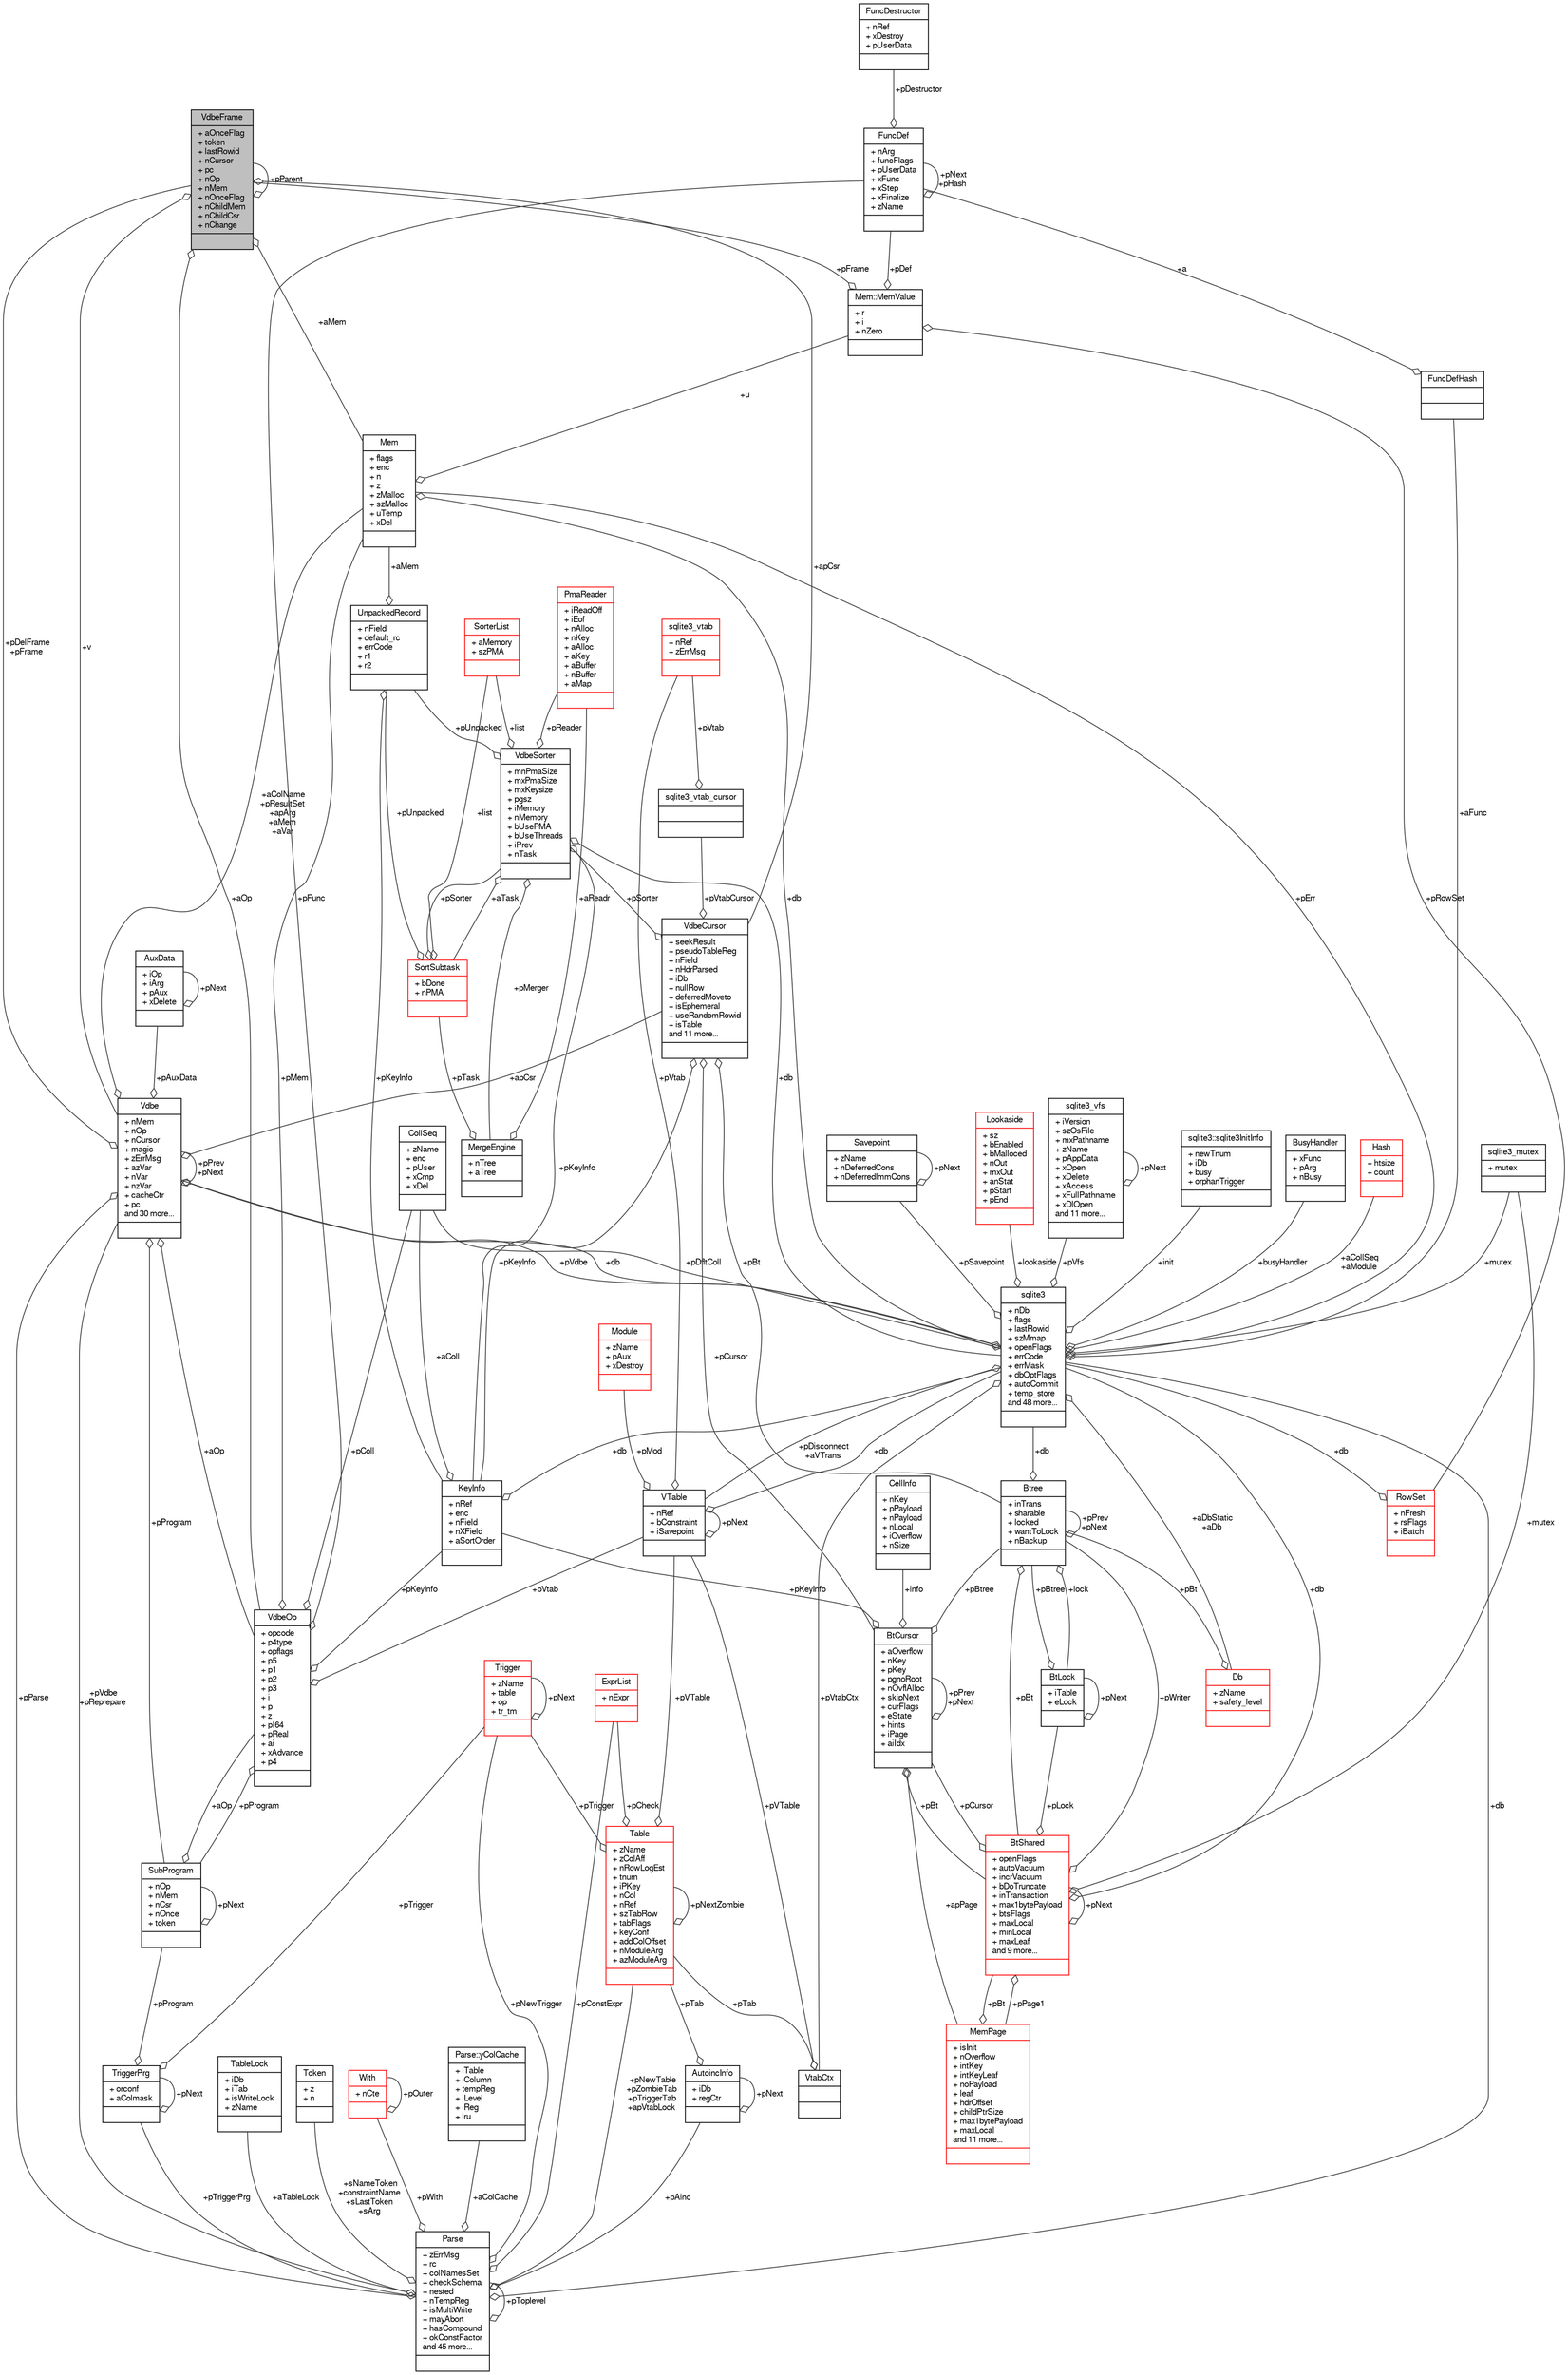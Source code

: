 digraph "VdbeFrame"
{
  edge [fontname="FreeSans",fontsize="10",labelfontname="FreeSans",labelfontsize="10"];
  node [fontname="FreeSans",fontsize="10",shape=record];
  Node1 [label="{VdbeFrame\n|+ aOnceFlag\l+ token\l+ lastRowid\l+ nCursor\l+ pc\l+ nOp\l+ nMem\l+ nOnceFlag\l+ nChildMem\l+ nChildCsr\l+ nChange\l|}",height=0.2,width=0.4,color="black", fillcolor="grey75", style="filled", fontcolor="black"];
  Node2 -> Node1 [color="grey25",fontsize="10",style="solid",label=" +aMem" ,arrowhead="odiamond",fontname="FreeSans"];
  Node2 [label="{Mem\n|+ flags\l+ enc\l+ n\l+ z\l+ zMalloc\l+ szMalloc\l+ uTemp\l+ xDel\l|}",height=0.2,width=0.4,color="black", fillcolor="white", style="filled",URL="$structMem.html"];
  Node3 -> Node2 [color="grey25",fontsize="10",style="solid",label=" +u" ,arrowhead="odiamond",fontname="FreeSans"];
  Node3 [label="{Mem::MemValue\n|+ r\l+ i\l+ nZero\l|}",height=0.2,width=0.4,color="black", fillcolor="white", style="filled",URL="$unionMem_1_1MemValue.html"];
  Node1 -> Node3 [color="grey25",fontsize="10",style="solid",label=" +pFrame" ,arrowhead="odiamond",fontname="FreeSans"];
  Node4 -> Node3 [color="grey25",fontsize="10",style="solid",label=" +pRowSet" ,arrowhead="odiamond",fontname="FreeSans"];
  Node4 [label="{RowSet\n|+ nFresh\l+ rsFlags\l+ iBatch\l|}",height=0.2,width=0.4,color="red", fillcolor="white", style="filled",URL="$structRowSet.html"];
  Node5 -> Node4 [color="grey25",fontsize="10",style="solid",label=" +db" ,arrowhead="odiamond",fontname="FreeSans"];
  Node5 [label="{sqlite3\n|+ nDb\l+ flags\l+ lastRowid\l+ szMmap\l+ openFlags\l+ errCode\l+ errMask\l+ dbOptFlags\l+ autoCommit\l+ temp_store\land 48 more...\l|}",height=0.2,width=0.4,color="black", fillcolor="white", style="filled",URL="$structsqlite3.html"];
  Node2 -> Node5 [color="grey25",fontsize="10",style="solid",label=" +pErr" ,arrowhead="odiamond",fontname="FreeSans"];
  Node6 -> Node5 [color="grey25",fontsize="10",style="solid",label=" +pVdbe" ,arrowhead="odiamond",fontname="FreeSans"];
  Node6 [label="{Vdbe\n|+ nMem\l+ nOp\l+ nCursor\l+ magic\l+ zErrMsg\l+ azVar\l+ nVar\l+ nzVar\l+ cacheCtr\l+ pc\land 30 more...\l|}",height=0.2,width=0.4,color="black", fillcolor="white", style="filled",URL="$structVdbe.html"];
  Node6 -> Node6 [color="grey25",fontsize="10",style="solid",label=" +pPrev\n+pNext" ,arrowhead="odiamond",fontname="FreeSans"];
  Node2 -> Node6 [color="grey25",fontsize="10",style="solid",label=" +aColName\n+pResultSet\n+apArg\n+aMem\n+aVar" ,arrowhead="odiamond",fontname="FreeSans"];
  Node5 -> Node6 [color="grey25",fontsize="10",style="solid",label=" +db" ,arrowhead="odiamond",fontname="FreeSans"];
  Node1 -> Node6 [color="grey25",fontsize="10",style="solid",label=" +pDelFrame\n+pFrame" ,arrowhead="odiamond",fontname="FreeSans"];
  Node7 -> Node6 [color="grey25",fontsize="10",style="solid",label=" +pAuxData" ,arrowhead="odiamond",fontname="FreeSans"];
  Node7 [label="{AuxData\n|+ iOp\l+ iArg\l+ pAux\l+ xDelete\l|}",height=0.2,width=0.4,color="black", fillcolor="white", style="filled",URL="$structAuxData.html"];
  Node7 -> Node7 [color="grey25",fontsize="10",style="solid",label=" +pNext" ,arrowhead="odiamond",fontname="FreeSans"];
  Node8 -> Node6 [color="grey25",fontsize="10",style="solid",label=" +pProgram" ,arrowhead="odiamond",fontname="FreeSans"];
  Node8 [label="{SubProgram\n|+ nOp\l+ nMem\l+ nCsr\l+ nOnce\l+ token\l|}",height=0.2,width=0.4,color="black", fillcolor="white", style="filled",URL="$structSubProgram.html"];
  Node8 -> Node8 [color="grey25",fontsize="10",style="solid",label=" +pNext" ,arrowhead="odiamond",fontname="FreeSans"];
  Node9 -> Node8 [color="grey25",fontsize="10",style="solid",label=" +aOp" ,arrowhead="odiamond",fontname="FreeSans"];
  Node9 [label="{VdbeOp\n|+ opcode\l+ p4type\l+ opflags\l+ p5\l+ p1\l+ p2\l+ p3\l+ i\l+ p\l+ z\l+ pI64\l+ pReal\l+ ai\l+ xAdvance\l+ p4\l|}",height=0.2,width=0.4,color="black", fillcolor="white", style="filled",URL="$structVdbeOp.html"];
  Node2 -> Node9 [color="grey25",fontsize="10",style="solid",label=" +pMem" ,arrowhead="odiamond",fontname="FreeSans"];
  Node10 -> Node9 [color="grey25",fontsize="10",style="solid",label=" +pColl" ,arrowhead="odiamond",fontname="FreeSans"];
  Node10 [label="{CollSeq\n|+ zName\l+ enc\l+ pUser\l+ xCmp\l+ xDel\l|}",height=0.2,width=0.4,color="black", fillcolor="white", style="filled",URL="$structCollSeq.html"];
  Node11 -> Node9 [color="grey25",fontsize="10",style="solid",label=" +pVtab" ,arrowhead="odiamond",fontname="FreeSans"];
  Node11 [label="{VTable\n|+ nRef\l+ bConstraint\l+ iSavepoint\l|}",height=0.2,width=0.4,color="black", fillcolor="white", style="filled",URL="$structVTable.html"];
  Node5 -> Node11 [color="grey25",fontsize="10",style="solid",label=" +db" ,arrowhead="odiamond",fontname="FreeSans"];
  Node11 -> Node11 [color="grey25",fontsize="10",style="solid",label=" +pNext" ,arrowhead="odiamond",fontname="FreeSans"];
  Node12 -> Node11 [color="grey25",fontsize="10",style="solid",label=" +pMod" ,arrowhead="odiamond",fontname="FreeSans"];
  Node12 [label="{Module\n|+ zName\l+ pAux\l+ xDestroy\l|}",height=0.2,width=0.4,color="red", fillcolor="white", style="filled",URL="$structModule.html"];
  Node14 -> Node11 [color="grey25",fontsize="10",style="solid",label=" +pVtab" ,arrowhead="odiamond",fontname="FreeSans"];
  Node14 [label="{sqlite3_vtab\n|+ nRef\l+ zErrMsg\l|}",height=0.2,width=0.4,color="red", fillcolor="white", style="filled",URL="$structsqlite3__vtab.html"];
  Node8 -> Node9 [color="grey25",fontsize="10",style="solid",label=" +pProgram" ,arrowhead="odiamond",fontname="FreeSans"];
  Node15 -> Node9 [color="grey25",fontsize="10",style="solid",label=" +pKeyInfo" ,arrowhead="odiamond",fontname="FreeSans"];
  Node15 [label="{KeyInfo\n|+ nRef\l+ enc\l+ nField\l+ nXField\l+ aSortOrder\l|}",height=0.2,width=0.4,color="black", fillcolor="white", style="filled",URL="$structKeyInfo.html"];
  Node5 -> Node15 [color="grey25",fontsize="10",style="solid",label=" +db" ,arrowhead="odiamond",fontname="FreeSans"];
  Node10 -> Node15 [color="grey25",fontsize="10",style="solid",label=" +aColl" ,arrowhead="odiamond",fontname="FreeSans"];
  Node16 -> Node9 [color="grey25",fontsize="10",style="solid",label=" +pFunc" ,arrowhead="odiamond",fontname="FreeSans"];
  Node16 [label="{FuncDef\n|+ nArg\l+ funcFlags\l+ pUserData\l+ xFunc\l+ xStep\l+ xFinalize\l+ zName\l|}",height=0.2,width=0.4,color="black", fillcolor="white", style="filled",URL="$structFuncDef.html"];
  Node17 -> Node16 [color="grey25",fontsize="10",style="solid",label=" +pDestructor" ,arrowhead="odiamond",fontname="FreeSans"];
  Node17 [label="{FuncDestructor\n|+ nRef\l+ xDestroy\l+ pUserData\l|}",height=0.2,width=0.4,color="black", fillcolor="white", style="filled",URL="$structFuncDestructor.html"];
  Node16 -> Node16 [color="grey25",fontsize="10",style="solid",label=" +pNext\n+pHash" ,arrowhead="odiamond",fontname="FreeSans"];
  Node18 -> Node6 [color="grey25",fontsize="10",style="solid",label=" +apCsr" ,arrowhead="odiamond",fontname="FreeSans"];
  Node18 [label="{VdbeCursor\n|+ seekResult\l+ pseudoTableReg\l+ nField\l+ nHdrParsed\l+ iDb\l+ nullRow\l+ deferredMoveto\l+ isEphemeral\l+ useRandomRowid\l+ isTable\land 11 more...\l|}",height=0.2,width=0.4,color="black", fillcolor="white", style="filled",URL="$structVdbeCursor.html"];
  Node19 -> Node18 [color="grey25",fontsize="10",style="solid",label=" +pCursor" ,arrowhead="odiamond",fontname="FreeSans"];
  Node19 [label="{BtCursor\n|+ aOverflow\l+ nKey\l+ pKey\l+ pgnoRoot\l+ nOvflAlloc\l+ skipNext\l+ curFlags\l+ eState\l+ hints\l+ iPage\l+ aiIdx\l|}",height=0.2,width=0.4,color="black", fillcolor="white", style="filled",URL="$structBtCursor.html"];
  Node19 -> Node19 [color="grey25",fontsize="10",style="solid",label=" +pPrev\n+pNext" ,arrowhead="odiamond",fontname="FreeSans"];
  Node20 -> Node19 [color="grey25",fontsize="10",style="solid",label=" +info" ,arrowhead="odiamond",fontname="FreeSans"];
  Node20 [label="{CellInfo\n|+ nKey\l+ pPayload\l+ nPayload\l+ nLocal\l+ iOverflow\l+ nSize\l|}",height=0.2,width=0.4,color="black", fillcolor="white", style="filled",URL="$structCellInfo.html"];
  Node21 -> Node19 [color="grey25",fontsize="10",style="solid",label=" +pBt" ,arrowhead="odiamond",fontname="FreeSans"];
  Node21 [label="{BtShared\n|+ openFlags\l+ autoVacuum\l+ incrVacuum\l+ bDoTruncate\l+ inTransaction\l+ max1bytePayload\l+ btsFlags\l+ maxLocal\l+ minLocal\l+ maxLeaf\land 9 more...\l|}",height=0.2,width=0.4,color="red", fillcolor="white", style="filled",URL="$structBtShared.html"];
  Node19 -> Node21 [color="grey25",fontsize="10",style="solid",label=" +pCursor" ,arrowhead="odiamond",fontname="FreeSans"];
  Node21 -> Node21 [color="grey25",fontsize="10",style="solid",label=" +pNext" ,arrowhead="odiamond",fontname="FreeSans"];
  Node5 -> Node21 [color="grey25",fontsize="10",style="solid",label=" +db" ,arrowhead="odiamond",fontname="FreeSans"];
  Node23 -> Node21 [color="grey25",fontsize="10",style="solid",label=" +mutex" ,arrowhead="odiamond",fontname="FreeSans"];
  Node23 [label="{sqlite3_mutex\n|+ mutex\l|}",height=0.2,width=0.4,color="black", fillcolor="white", style="filled",URL="$structsqlite3__mutex.html"];
  Node24 -> Node21 [color="grey25",fontsize="10",style="solid",label=" +pLock" ,arrowhead="odiamond",fontname="FreeSans"];
  Node24 [label="{BtLock\n|+ iTable\l+ eLock\l|}",height=0.2,width=0.4,color="black", fillcolor="white", style="filled",URL="$structBtLock.html"];
  Node24 -> Node24 [color="grey25",fontsize="10",style="solid",label=" +pNext" ,arrowhead="odiamond",fontname="FreeSans"];
  Node25 -> Node24 [color="grey25",fontsize="10",style="solid",label=" +pBtree" ,arrowhead="odiamond",fontname="FreeSans"];
  Node25 [label="{Btree\n|+ inTrans\l+ sharable\l+ locked\l+ wantToLock\l+ nBackup\l|}",height=0.2,width=0.4,color="black", fillcolor="white", style="filled",URL="$structBtree.html"];
  Node21 -> Node25 [color="grey25",fontsize="10",style="solid",label=" +pBt" ,arrowhead="odiamond",fontname="FreeSans"];
  Node5 -> Node25 [color="grey25",fontsize="10",style="solid",label=" +db" ,arrowhead="odiamond",fontname="FreeSans"];
  Node24 -> Node25 [color="grey25",fontsize="10",style="solid",label=" +lock" ,arrowhead="odiamond",fontname="FreeSans"];
  Node25 -> Node25 [color="grey25",fontsize="10",style="solid",label=" +pPrev\n+pNext" ,arrowhead="odiamond",fontname="FreeSans"];
  Node26 -> Node21 [color="grey25",fontsize="10",style="solid",label=" +pPage1" ,arrowhead="odiamond",fontname="FreeSans"];
  Node26 [label="{MemPage\n|+ isInit\l+ nOverflow\l+ intKey\l+ intKeyLeaf\l+ noPayload\l+ leaf\l+ hdrOffset\l+ childPtrSize\l+ max1bytePayload\l+ maxLocal\land 11 more...\l|}",height=0.2,width=0.4,color="red", fillcolor="white", style="filled",URL="$structMemPage.html"];
  Node21 -> Node26 [color="grey25",fontsize="10",style="solid",label=" +pBt" ,arrowhead="odiamond",fontname="FreeSans"];
  Node25 -> Node21 [color="grey25",fontsize="10",style="solid",label=" +pWriter" ,arrowhead="odiamond",fontname="FreeSans"];
  Node26 -> Node19 [color="grey25",fontsize="10",style="solid",label=" +apPage" ,arrowhead="odiamond",fontname="FreeSans"];
  Node15 -> Node19 [color="grey25",fontsize="10",style="solid",label=" +pKeyInfo" ,arrowhead="odiamond",fontname="FreeSans"];
  Node25 -> Node19 [color="grey25",fontsize="10",style="solid",label=" +pBtree" ,arrowhead="odiamond",fontname="FreeSans"];
  Node38 -> Node18 [color="grey25",fontsize="10",style="solid",label=" +pVtabCursor" ,arrowhead="odiamond",fontname="FreeSans"];
  Node38 [label="{sqlite3_vtab_cursor\n||}",height=0.2,width=0.4,color="black", fillcolor="white", style="filled",URL="$structsqlite3__vtab__cursor.html"];
  Node14 -> Node38 [color="grey25",fontsize="10",style="solid",label=" +pVtab" ,arrowhead="odiamond",fontname="FreeSans"];
  Node39 -> Node18 [color="grey25",fontsize="10",style="solid",label=" +pSorter" ,arrowhead="odiamond",fontname="FreeSans"];
  Node39 [label="{VdbeSorter\n|+ mnPmaSize\l+ mxPmaSize\l+ mxKeysize\l+ pgsz\l+ iMemory\l+ nMemory\l+ bUsePMA\l+ bUseThreads\l+ iPrev\l+ nTask\l|}",height=0.2,width=0.4,color="black", fillcolor="white", style="filled",URL="$structVdbeSorter.html"];
  Node40 -> Node39 [color="grey25",fontsize="10",style="solid",label=" +list" ,arrowhead="odiamond",fontname="FreeSans"];
  Node40 [label="{SorterList\n|+ aMemory\l+ szPMA\l|}",height=0.2,width=0.4,color="red", fillcolor="white", style="filled",URL="$structSorterList.html"];
  Node5 -> Node39 [color="grey25",fontsize="10",style="solid",label=" +db" ,arrowhead="odiamond",fontname="FreeSans"];
  Node42 -> Node39 [color="grey25",fontsize="10",style="solid",label=" +pMerger" ,arrowhead="odiamond",fontname="FreeSans"];
  Node42 [label="{MergeEngine\n|+ nTree\l+ aTree\l|}",height=0.2,width=0.4,color="black", fillcolor="white", style="filled",URL="$structMergeEngine.html"];
  Node43 -> Node42 [color="grey25",fontsize="10",style="solid",label=" +aReadr" ,arrowhead="odiamond",fontname="FreeSans"];
  Node43 [label="{PmaReader\n|+ iReadOff\l+ iEof\l+ nAlloc\l+ nKey\l+ aAlloc\l+ aKey\l+ aBuffer\l+ nBuffer\l+ aMap\l|}",height=0.2,width=0.4,color="red", fillcolor="white", style="filled",URL="$structPmaReader.html"];
  Node46 -> Node42 [color="grey25",fontsize="10",style="solid",label=" +pTask" ,arrowhead="odiamond",fontname="FreeSans"];
  Node46 [label="{SortSubtask\n|+ bDone\l+ nPMA\l|}",height=0.2,width=0.4,color="red", fillcolor="white", style="filled",URL="$structSortSubtask.html"];
  Node40 -> Node46 [color="grey25",fontsize="10",style="solid",label=" +list" ,arrowhead="odiamond",fontname="FreeSans"];
  Node39 -> Node46 [color="grey25",fontsize="10",style="solid",label=" +pSorter" ,arrowhead="odiamond",fontname="FreeSans"];
  Node48 -> Node46 [color="grey25",fontsize="10",style="solid",label=" +pUnpacked" ,arrowhead="odiamond",fontname="FreeSans"];
  Node48 [label="{UnpackedRecord\n|+ nField\l+ default_rc\l+ errCode\l+ r1\l+ r2\l|}",height=0.2,width=0.4,color="black", fillcolor="white", style="filled",URL="$structUnpackedRecord.html"];
  Node2 -> Node48 [color="grey25",fontsize="10",style="solid",label=" +aMem" ,arrowhead="odiamond",fontname="FreeSans"];
  Node15 -> Node48 [color="grey25",fontsize="10",style="solid",label=" +pKeyInfo" ,arrowhead="odiamond",fontname="FreeSans"];
  Node43 -> Node39 [color="grey25",fontsize="10",style="solid",label=" +pReader" ,arrowhead="odiamond",fontname="FreeSans"];
  Node15 -> Node39 [color="grey25",fontsize="10",style="solid",label=" +pKeyInfo" ,arrowhead="odiamond",fontname="FreeSans"];
  Node48 -> Node39 [color="grey25",fontsize="10",style="solid",label=" +pUnpacked" ,arrowhead="odiamond",fontname="FreeSans"];
  Node46 -> Node39 [color="grey25",fontsize="10",style="solid",label=" +aTask" ,arrowhead="odiamond",fontname="FreeSans"];
  Node15 -> Node18 [color="grey25",fontsize="10",style="solid",label=" +pKeyInfo" ,arrowhead="odiamond",fontname="FreeSans"];
  Node25 -> Node18 [color="grey25",fontsize="10",style="solid",label=" +pBt" ,arrowhead="odiamond",fontname="FreeSans"];
  Node49 -> Node6 [color="grey25",fontsize="10",style="solid",label=" +pParse" ,arrowhead="odiamond",fontname="FreeSans"];
  Node49 [label="{Parse\n|+ zErrMsg\l+ rc\l+ colNamesSet\l+ checkSchema\l+ nested\l+ nTempReg\l+ isMultiWrite\l+ mayAbort\l+ hasCompound\l+ okConstFactor\land 45 more...\l|}",height=0.2,width=0.4,color="black", fillcolor="white", style="filled",URL="$structParse.html"];
  Node6 -> Node49 [color="grey25",fontsize="10",style="solid",label=" +pVdbe\n+pReprepare" ,arrowhead="odiamond",fontname="FreeSans"];
  Node5 -> Node49 [color="grey25",fontsize="10",style="solid",label=" +db" ,arrowhead="odiamond",fontname="FreeSans"];
  Node50 -> Node49 [color="grey25",fontsize="10",style="solid",label=" +aTableLock" ,arrowhead="odiamond",fontname="FreeSans"];
  Node50 [label="{TableLock\n|+ iDb\l+ iTab\l+ isWriteLock\l+ zName\l|}",height=0.2,width=0.4,color="black", fillcolor="white", style="filled",URL="$structTableLock.html"];
  Node51 -> Node49 [color="grey25",fontsize="10",style="solid",label=" +sNameToken\n+constraintName\n+sLastToken\n+sArg" ,arrowhead="odiamond",fontname="FreeSans"];
  Node51 [label="{Token\n|+ z\l+ n\l|}",height=0.2,width=0.4,color="black", fillcolor="white", style="filled",URL="$structToken.html"];
  Node52 -> Node49 [color="grey25",fontsize="10",style="solid",label=" +pWith" ,arrowhead="odiamond",fontname="FreeSans"];
  Node52 [label="{With\n|+ nCte\l|}",height=0.2,width=0.4,color="red", fillcolor="white", style="filled",URL="$structWith.html"];
  Node52 -> Node52 [color="grey25",fontsize="10",style="solid",label=" +pOuter" ,arrowhead="odiamond",fontname="FreeSans"];
  Node76 -> Node49 [color="grey25",fontsize="10",style="solid",label=" +aColCache" ,arrowhead="odiamond",fontname="FreeSans"];
  Node76 [label="{Parse::yColCache\n|+ iTable\l+ iColumn\l+ tempReg\l+ iLevel\l+ iReg\l+ lru\l|}",height=0.2,width=0.4,color="black", fillcolor="white", style="filled",URL="$structParse_1_1yColCache.html"];
  Node58 -> Node49 [color="grey25",fontsize="10",style="solid",label=" +pNewTable\n+pZombieTab\n+pTriggerTab\n+apVtabLock" ,arrowhead="odiamond",fontname="FreeSans"];
  Node58 [label="{Table\n|+ zName\l+ zColAff\l+ nRowLogEst\l+ tnum\l+ iPKey\l+ nCol\l+ nRef\l+ szTabRow\l+ tabFlags\l+ keyConf\l+ addColOffset\l+ nModuleArg\l+ azModuleArg\l|}",height=0.2,width=0.4,color="red", fillcolor="white", style="filled",URL="$structTable.html"];
  Node11 -> Node58 [color="grey25",fontsize="10",style="solid",label=" +pVTable" ,arrowhead="odiamond",fontname="FreeSans"];
  Node58 -> Node58 [color="grey25",fontsize="10",style="solid",label=" +pNextZombie" ,arrowhead="odiamond",fontname="FreeSans"];
  Node66 -> Node58 [color="grey25",fontsize="10",style="solid",label=" +pTrigger" ,arrowhead="odiamond",fontname="FreeSans"];
  Node66 [label="{Trigger\n|+ zName\l+ table\l+ op\l+ tr_tm\l|}",height=0.2,width=0.4,color="red", fillcolor="white", style="filled",URL="$structTrigger.html"];
  Node66 -> Node66 [color="grey25",fontsize="10",style="solid",label=" +pNext" ,arrowhead="odiamond",fontname="FreeSans"];
  Node70 -> Node58 [color="grey25",fontsize="10",style="solid",label=" +pCheck" ,arrowhead="odiamond",fontname="FreeSans"];
  Node70 [label="{ExprList\n|+ nExpr\l|}",height=0.2,width=0.4,color="red", fillcolor="white", style="filled",URL="$structExprList.html"];
  Node66 -> Node49 [color="grey25",fontsize="10",style="solid",label=" +pNewTrigger" ,arrowhead="odiamond",fontname="FreeSans"];
  Node77 -> Node49 [color="grey25",fontsize="10",style="solid",label=" +pTriggerPrg" ,arrowhead="odiamond",fontname="FreeSans"];
  Node77 [label="{TriggerPrg\n|+ orconf\l+ aColmask\l|}",height=0.2,width=0.4,color="black", fillcolor="white", style="filled",URL="$structTriggerPrg.html"];
  Node8 -> Node77 [color="grey25",fontsize="10",style="solid",label=" +pProgram" ,arrowhead="odiamond",fontname="FreeSans"];
  Node66 -> Node77 [color="grey25",fontsize="10",style="solid",label=" +pTrigger" ,arrowhead="odiamond",fontname="FreeSans"];
  Node77 -> Node77 [color="grey25",fontsize="10",style="solid",label=" +pNext" ,arrowhead="odiamond",fontname="FreeSans"];
  Node78 -> Node49 [color="grey25",fontsize="10",style="solid",label=" +pAinc" ,arrowhead="odiamond",fontname="FreeSans"];
  Node78 [label="{AutoincInfo\n|+ iDb\l+ regCtr\l|}",height=0.2,width=0.4,color="black", fillcolor="white", style="filled",URL="$structAutoincInfo.html"];
  Node58 -> Node78 [color="grey25",fontsize="10",style="solid",label=" +pTab" ,arrowhead="odiamond",fontname="FreeSans"];
  Node78 -> Node78 [color="grey25",fontsize="10",style="solid",label=" +pNext" ,arrowhead="odiamond",fontname="FreeSans"];
  Node70 -> Node49 [color="grey25",fontsize="10",style="solid",label=" +pConstExpr" ,arrowhead="odiamond",fontname="FreeSans"];
  Node49 -> Node49 [color="grey25",fontsize="10",style="solid",label=" +pToplevel" ,arrowhead="odiamond",fontname="FreeSans"];
  Node9 -> Node6 [color="grey25",fontsize="10",style="solid",label=" +aOp" ,arrowhead="odiamond",fontname="FreeSans"];
  Node79 -> Node5 [color="grey25",fontsize="10",style="solid",label=" +pSavepoint" ,arrowhead="odiamond",fontname="FreeSans"];
  Node79 [label="{Savepoint\n|+ zName\l+ nDeferredCons\l+ nDeferredImmCons\l|}",height=0.2,width=0.4,color="black", fillcolor="white", style="filled",URL="$structSavepoint.html"];
  Node79 -> Node79 [color="grey25",fontsize="10",style="solid",label=" +pNext" ,arrowhead="odiamond",fontname="FreeSans"];
  Node80 -> Node5 [color="grey25",fontsize="10",style="solid",label=" +aFunc" ,arrowhead="odiamond",fontname="FreeSans"];
  Node80 [label="{FuncDefHash\n||}",height=0.2,width=0.4,color="black", fillcolor="white", style="filled",URL="$structFuncDefHash.html"];
  Node16 -> Node80 [color="grey25",fontsize="10",style="solid",label=" +a" ,arrowhead="odiamond",fontname="FreeSans"];
  Node81 -> Node5 [color="grey25",fontsize="10",style="solid",label=" +lookaside" ,arrowhead="odiamond",fontname="FreeSans"];
  Node81 [label="{Lookaside\n|+ sz\l+ bEnabled\l+ bMalloced\l+ nOut\l+ mxOut\l+ anStat\l+ pStart\l+ pEnd\l|}",height=0.2,width=0.4,color="red", fillcolor="white", style="filled",URL="$structLookaside.html"];
  Node23 -> Node5 [color="grey25",fontsize="10",style="solid",label=" +mutex" ,arrowhead="odiamond",fontname="FreeSans"];
  Node34 -> Node5 [color="grey25",fontsize="10",style="solid",label=" +pVfs" ,arrowhead="odiamond",fontname="FreeSans"];
  Node34 [label="{sqlite3_vfs\n|+ iVersion\l+ szOsFile\l+ mxPathname\l+ zName\l+ pAppData\l+ xOpen\l+ xDelete\l+ xAccess\l+ xFullPathname\l+ xDlOpen\land 11 more...\l|}",height=0.2,width=0.4,color="black", fillcolor="white", style="filled",URL="$structsqlite3__vfs.html"];
  Node34 -> Node34 [color="grey25",fontsize="10",style="solid",label=" +pNext" ,arrowhead="odiamond",fontname="FreeSans"];
  Node83 -> Node5 [color="grey25",fontsize="10",style="solid",label=" +init" ,arrowhead="odiamond",fontname="FreeSans"];
  Node83 [label="{sqlite3::sqlite3InitInfo\n|+ newTnum\l+ iDb\l+ busy\l+ orphanTrigger\l|}",height=0.2,width=0.4,color="black", fillcolor="white", style="filled",URL="$structsqlite3_1_1sqlite3InitInfo.html"];
  Node84 -> Node5 [color="grey25",fontsize="10",style="solid",label=" +busyHandler" ,arrowhead="odiamond",fontname="FreeSans"];
  Node84 [label="{BusyHandler\n|+ xFunc\l+ pArg\l+ nBusy\l|}",height=0.2,width=0.4,color="black", fillcolor="white", style="filled",URL="$structBusyHandler.html"];
  Node85 -> Node5 [color="grey25",fontsize="10",style="solid",label=" +pVtabCtx" ,arrowhead="odiamond",fontname="FreeSans"];
  Node85 [label="{VtabCtx\n||}",height=0.2,width=0.4,color="black", fillcolor="white", style="filled",URL="$structVtabCtx.html"];
  Node11 -> Node85 [color="grey25",fontsize="10",style="solid",label=" +pVTable" ,arrowhead="odiamond",fontname="FreeSans"];
  Node58 -> Node85 [color="grey25",fontsize="10",style="solid",label=" +pTab" ,arrowhead="odiamond",fontname="FreeSans"];
  Node10 -> Node5 [color="grey25",fontsize="10",style="solid",label=" +pDfltColl" ,arrowhead="odiamond",fontname="FreeSans"];
  Node11 -> Node5 [color="grey25",fontsize="10",style="solid",label=" +pDisconnect\n+aVTrans" ,arrowhead="odiamond",fontname="FreeSans"];
  Node86 -> Node5 [color="grey25",fontsize="10",style="solid",label=" +aDbStatic\n+aDb" ,arrowhead="odiamond",fontname="FreeSans"];
  Node86 [label="{Db\n|+ zName\l+ safety_level\l|}",height=0.2,width=0.4,color="red", fillcolor="white", style="filled",URL="$structDb.html"];
  Node25 -> Node86 [color="grey25",fontsize="10",style="solid",label=" +pBt" ,arrowhead="odiamond",fontname="FreeSans"];
  Node60 -> Node5 [color="grey25",fontsize="10",style="solid",label=" +aCollSeq\n+aModule" ,arrowhead="odiamond",fontname="FreeSans"];
  Node60 [label="{Hash\n|+ htsize\l+ count\l|}",height=0.2,width=0.4,color="red", fillcolor="white", style="filled",URL="$structHash.html"];
  Node16 -> Node3 [color="grey25",fontsize="10",style="solid",label=" +pDef" ,arrowhead="odiamond",fontname="FreeSans"];
  Node5 -> Node2 [color="grey25",fontsize="10",style="solid",label=" +db" ,arrowhead="odiamond",fontname="FreeSans"];
  Node6 -> Node1 [color="grey25",fontsize="10",style="solid",label=" +v" ,arrowhead="odiamond",fontname="FreeSans"];
  Node1 -> Node1 [color="grey25",fontsize="10",style="solid",label=" +pParent" ,arrowhead="odiamond",fontname="FreeSans"];
  Node18 -> Node1 [color="grey25",fontsize="10",style="solid",label=" +apCsr" ,arrowhead="odiamond",fontname="FreeSans"];
  Node9 -> Node1 [color="grey25",fontsize="10",style="solid",label=" +aOp" ,arrowhead="odiamond",fontname="FreeSans"];
}
